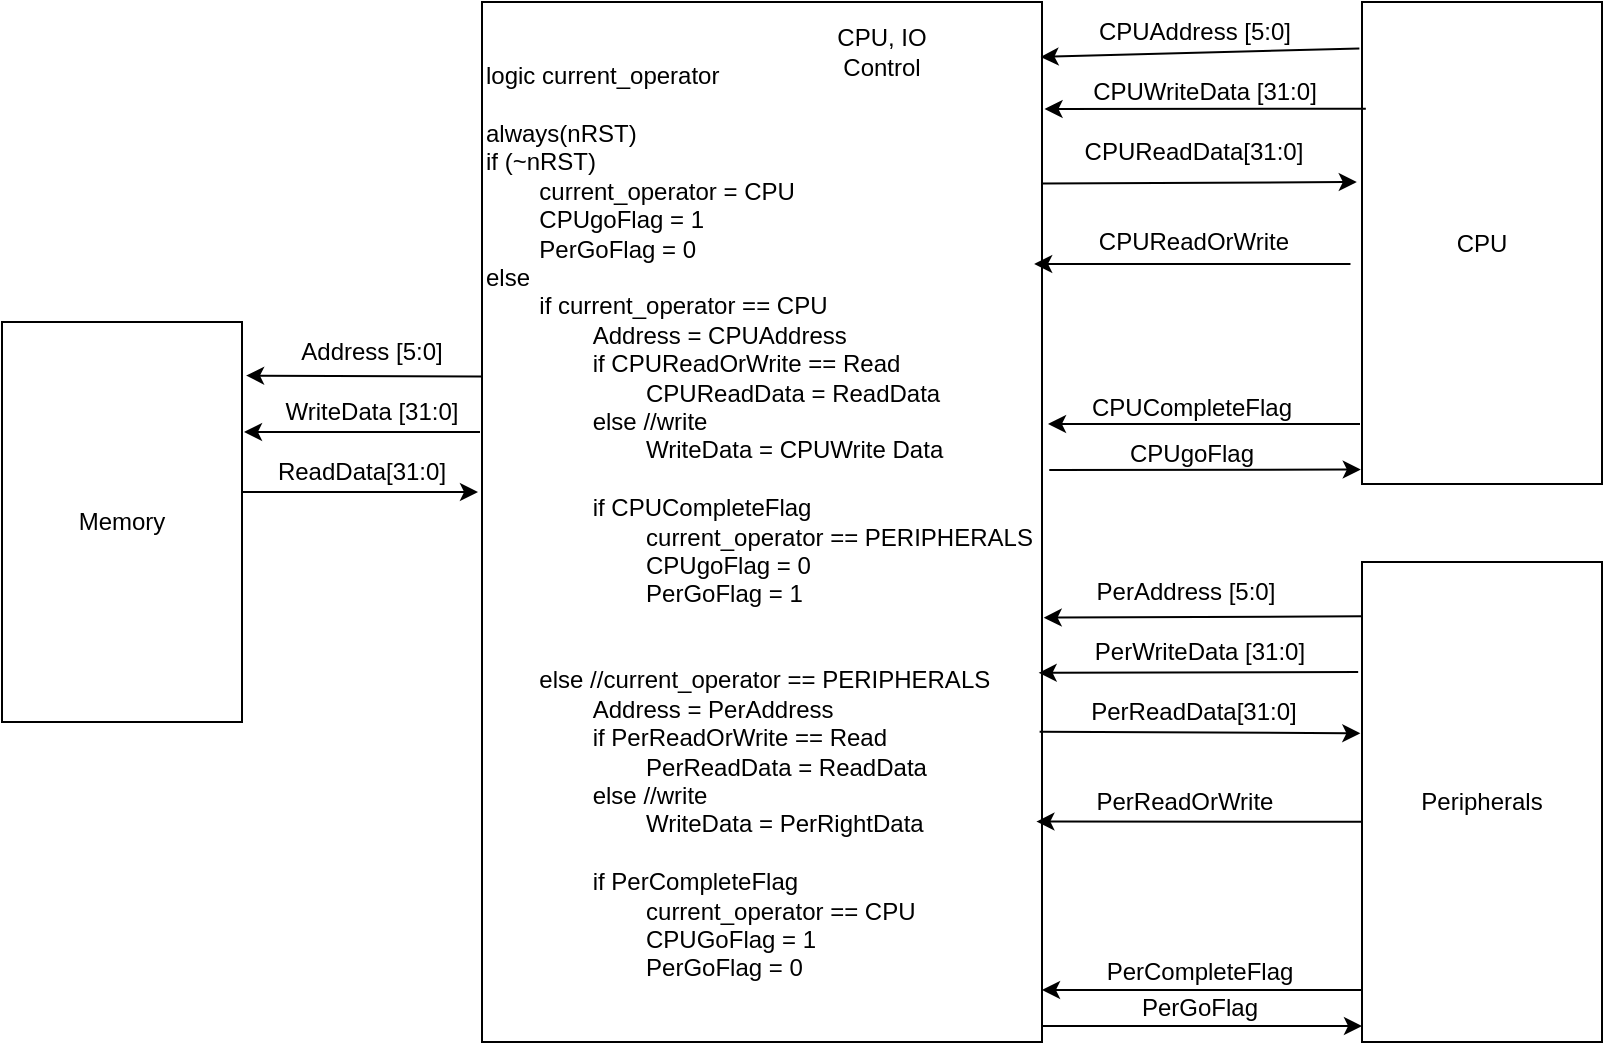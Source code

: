 <mxfile version="24.5.5" type="github">
  <diagram name="Page-1" id="5N3FuZsPKprVkAYtZtM9">
    <mxGraphModel dx="521" dy="522" grid="1" gridSize="10" guides="1" tooltips="1" connect="1" arrows="1" fold="1" page="1" pageScale="1" pageWidth="850" pageHeight="1100" math="0" shadow="0">
      <root>
        <mxCell id="0" />
        <mxCell id="1" parent="0" />
        <mxCell id="R8gj5nb3La20g2x7-yIn-1" value="logic current_operator&lt;div&gt;&lt;br&gt;&lt;/div&gt;&lt;div&gt;always(nRST)&lt;/div&gt;&lt;div&gt;if (~nRST)&lt;/div&gt;&lt;div&gt;&lt;span style=&quot;white-space: pre;&quot;&gt;&#x9;&lt;/span&gt;current_operator = CPU&lt;br&gt;&lt;/div&gt;&lt;div&gt;&lt;span style=&quot;white-space: pre;&quot;&gt;&#x9;&lt;/span&gt;CPUgoFlag = 1&lt;br&gt;&lt;/div&gt;&lt;div&gt;&lt;span style=&quot;white-space: pre;&quot;&gt;&#x9;&lt;/span&gt;PerGoFlag = 0&lt;br&gt;&lt;/div&gt;&lt;div&gt;else&lt;/div&gt;&lt;div&gt;&lt;span style=&quot;white-space: pre;&quot;&gt;&#x9;&lt;/span&gt;if current_operator == CPU&lt;br&gt;&lt;/div&gt;&lt;div&gt;&lt;span style=&quot;white-space: pre;&quot;&gt;&#x9;&lt;/span&gt;&lt;span style=&quot;white-space: pre;&quot;&gt;&#x9;&lt;/span&gt;Address = CPUAddress&lt;br&gt;&lt;/div&gt;&lt;div&gt;&lt;span style=&quot;white-space: pre;&quot;&gt;&#x9;&lt;/span&gt;&lt;span style=&quot;white-space: pre;&quot;&gt;&#x9;&lt;/span&gt;if CPUReadOrWrite == Read&lt;br&gt;&lt;/div&gt;&lt;div&gt;&lt;span style=&quot;white-space: pre;&quot;&gt;&#x9;&lt;/span&gt;&lt;span style=&quot;white-space: pre;&quot;&gt;&#x9;&lt;/span&gt;&lt;span style=&quot;white-space: pre;&quot;&gt;&#x9;&lt;/span&gt;CPUReadData = ReadData&lt;br&gt;&lt;/div&gt;&lt;div&gt;&lt;span style=&quot;white-space: pre;&quot;&gt;&#x9;&lt;/span&gt;&lt;span style=&quot;white-space: pre;&quot;&gt;&#x9;&lt;/span&gt;else //write&lt;br&gt;&lt;/div&gt;&lt;div&gt;&lt;span style=&quot;white-space: pre;&quot;&gt;&#x9;&lt;/span&gt;&lt;span style=&quot;white-space: pre;&quot;&gt;&#x9;&lt;/span&gt;&lt;span style=&quot;white-space: pre;&quot;&gt;&#x9;&lt;/span&gt;WriteData = CPUWrite Data&lt;br&gt;&lt;/div&gt;&lt;div&gt;&lt;span style=&quot;white-space: pre;&quot;&gt;&#x9;&lt;/span&gt;&lt;span style=&quot;white-space: pre;&quot;&gt;&#x9;&lt;/span&gt;&lt;br&gt;&lt;/div&gt;&lt;div&gt;&lt;span style=&quot;white-space: pre;&quot;&gt;&#x9;&lt;/span&gt;&lt;span style=&quot;white-space: pre;&quot;&gt;&#x9;&lt;/span&gt;if CPUCompleteFlag&lt;br&gt;&lt;/div&gt;&lt;div&gt;&lt;span style=&quot;white-space: pre;&quot;&gt;&#x9;&lt;/span&gt;&lt;span style=&quot;white-space: pre;&quot;&gt;&#x9;&lt;/span&gt;&lt;span style=&quot;white-space: pre;&quot;&gt;&#x9;&lt;/span&gt;current_operator == PERIPHERALS&lt;/div&gt;&lt;div&gt;&lt;span style=&quot;white-space: pre;&quot;&gt;&#x9;&lt;/span&gt;&lt;span style=&quot;white-space: pre;&quot;&gt;&#x9;&lt;/span&gt;&lt;span style=&quot;white-space: pre;&quot;&gt;&#x9;&lt;/span&gt;CPUgoFlag = 0&lt;br&gt;&lt;/div&gt;&lt;div&gt;&lt;span style=&quot;white-space: pre;&quot;&gt;&#x9;&lt;/span&gt;&lt;span style=&quot;white-space: pre;&quot;&gt;&#x9;&lt;/span&gt;&lt;span style=&quot;white-space: pre;&quot;&gt;&#x9;&lt;/span&gt;PerGoFlag = 1&lt;br&gt;&lt;/div&gt;&lt;div&gt;&lt;span style=&quot;white-space: pre;&quot;&gt;&#x9;&lt;/span&gt;&lt;span style=&quot;white-space: pre;&quot;&gt;&#x9;&lt;/span&gt;&lt;span style=&quot;white-space: pre;&quot;&gt;&#x9;&lt;/span&gt;&lt;br&gt;&lt;/div&gt;&lt;div&gt;&lt;span style=&quot;white-space: pre;&quot;&gt;&#x9;&lt;/span&gt;&lt;span style=&quot;white-space: pre;&quot;&gt;&#x9;&lt;/span&gt;&lt;br&gt;&lt;/div&gt;&lt;div&gt;&lt;span style=&quot;white-space: pre;&quot;&gt;&#x9;&lt;/span&gt;else //current_operator == PERIPHERALS&lt;br&gt;&lt;/div&gt;&lt;div&gt;&lt;span style=&quot;white-space: pre;&quot;&gt;&#x9;&lt;/span&gt;&lt;span style=&quot;white-space: pre;&quot;&gt;&#x9;&lt;/span&gt;Address = PerAddress&lt;br&gt;&lt;/div&gt;&lt;div&gt;&lt;span style=&quot;white-space: pre;&quot;&gt;&#x9;&lt;/span&gt;&lt;span style=&quot;white-space: pre;&quot;&gt;&#x9;&lt;/span&gt;if PerReadOrWrite == Read&lt;br&gt;&lt;/div&gt;&lt;div&gt;&lt;span style=&quot;white-space: pre;&quot;&gt;&#x9;&lt;/span&gt;&lt;span style=&quot;white-space: pre;&quot;&gt;&#x9;&lt;span style=&quot;white-space: pre;&quot;&gt;&#x9;&lt;/span&gt;P&lt;/span&gt;erReadData = ReadData&lt;br&gt;&lt;/div&gt;&lt;div&gt;&lt;span style=&quot;white-space: pre;&quot;&gt;&#x9;&lt;/span&gt;&lt;span style=&quot;white-space: pre;&quot;&gt;&#x9;&lt;/span&gt;else //write&lt;br&gt;&lt;/div&gt;&lt;div&gt;&lt;span style=&quot;white-space: pre;&quot;&gt;&#x9;&lt;/span&gt;&lt;span style=&quot;white-space: pre;&quot;&gt;&#x9;&lt;/span&gt;&lt;span style=&quot;white-space: pre;&quot;&gt;&#x9;&lt;/span&gt;WriteData = PerRightData&lt;br&gt;&lt;/div&gt;&lt;div&gt;&lt;br&gt;&lt;/div&gt;&lt;div&gt;&lt;span style=&quot;white-space: pre;&quot;&gt;&#x9;&lt;/span&gt;&lt;span style=&quot;white-space: pre;&quot;&gt;&#x9;&lt;/span&gt;&lt;span style=&quot;background-color: initial;&quot;&gt;if PerCompleteFlag&lt;/span&gt;&lt;br&gt;&lt;/div&gt;&lt;div&gt;&lt;span style=&quot;white-space: pre;&quot;&gt;&#x9;&lt;/span&gt;&lt;span style=&quot;white-space: pre;&quot;&gt;&#x9;&lt;/span&gt;&lt;span style=&quot;white-space: pre;&quot;&gt;&#x9;&lt;/span&gt;current_operator == CPU&lt;/div&gt;&lt;div&gt;&lt;span style=&quot;white-space: pre;&quot;&gt;&#x9;&lt;/span&gt;&lt;span style=&quot;white-space: pre;&quot;&gt;&#x9;&lt;/span&gt;&lt;span style=&quot;white-space: pre;&quot;&gt;&#x9;&lt;/span&gt;CPUGoFlag = 1&lt;br&gt;&lt;/div&gt;&lt;div&gt;&lt;span style=&quot;white-space: pre;&quot;&gt;&#x9;&lt;/span&gt;&lt;span style=&quot;white-space: pre;&quot;&gt;&#x9;&lt;/span&gt;&lt;span style=&quot;white-space: pre;&quot;&gt;&#x9;&lt;/span&gt;PerGoFlag = 0&lt;/div&gt;" style="rounded=0;whiteSpace=wrap;html=1;align=left;" parent="1" vertex="1">
          <mxGeometry x="240" y="40" width="280" height="520" as="geometry" />
        </mxCell>
        <mxCell id="R8gj5nb3La20g2x7-yIn-2" value="Memory" style="rounded=0;whiteSpace=wrap;html=1;" parent="1" vertex="1">
          <mxGeometry y="200" width="120" height="200" as="geometry" />
        </mxCell>
        <mxCell id="R8gj5nb3La20g2x7-yIn-3" value="" style="endArrow=classic;html=1;rounded=0;exitX=-0.002;exitY=0.36;exitDx=0;exitDy=0;exitPerimeter=0;entryX=1.017;entryY=0.134;entryDx=0;entryDy=0;entryPerimeter=0;" parent="1" target="R8gj5nb3La20g2x7-yIn-2" edge="1">
          <mxGeometry width="50" height="50" relative="1" as="geometry">
            <mxPoint x="239.6" y="227.2" as="sourcePoint" />
            <mxPoint x="370" y="350" as="targetPoint" />
          </mxGeometry>
        </mxCell>
        <mxCell id="R8gj5nb3La20g2x7-yIn-4" value="" style="endArrow=classic;html=1;rounded=0;exitX=0.002;exitY=0.134;exitDx=0;exitDy=0;exitPerimeter=0;entryX=1.017;entryY=0.134;entryDx=0;entryDy=0;entryPerimeter=0;" parent="1" edge="1">
          <mxGeometry width="50" height="50" relative="1" as="geometry">
            <mxPoint x="239" y="255" as="sourcePoint" />
            <mxPoint x="121" y="255" as="targetPoint" />
          </mxGeometry>
        </mxCell>
        <mxCell id="R8gj5nb3La20g2x7-yIn-6" value="" style="endArrow=classic;html=1;rounded=0;exitX=0.002;exitY=0.134;exitDx=0;exitDy=0;exitPerimeter=0;entryX=1.017;entryY=0.134;entryDx=0;entryDy=0;entryPerimeter=0;" parent="1" edge="1">
          <mxGeometry width="50" height="50" relative="1" as="geometry">
            <mxPoint x="120" y="285" as="sourcePoint" />
            <mxPoint x="238" y="285" as="targetPoint" />
          </mxGeometry>
        </mxCell>
        <mxCell id="R8gj5nb3La20g2x7-yIn-8" value="Address [5:0]" style="text;html=1;align=center;verticalAlign=middle;whiteSpace=wrap;rounded=0;" parent="1" vertex="1">
          <mxGeometry x="130" y="200" width="110" height="30" as="geometry" />
        </mxCell>
        <mxCell id="R8gj5nb3La20g2x7-yIn-9" value="WriteData [31:0]&lt;span style=&quot;color: rgba(0, 0, 0, 0); font-family: monospace; font-size: 0px; text-align: start; text-wrap: nowrap;&quot;&gt;%3CmxGraphModel%3E%3Croot%3E%3CmxCell%20id%3D%220%22%2F%3E%3CmxCell%20id%3D%221%22%20parent%3D%220%22%2F%3E%3CmxCell%20id%3D%222%22%20value%3D%22WriteAddress%20%5B5%3A0%5D%22%20style%3D%22text%3Bhtml%3D1%3Balign%3Dcenter%3BverticalAlign%3Dmiddle%3BwhiteSpace%3Dwrap%3Brounded%3D0%3B%22%20vertex%3D%221%22%20parent%3D%221%22%3E%3CmxGeometry%20x%3D%22210%22%20y%3D%22200%22%20width%3D%22110%22%20height%3D%2230%22%20as%3D%22geometry%22%2F%3E%3C%2FmxCell%3E%3C%2Froot%3E%3C%2FmxGraphModel%3E&lt;/span&gt;" style="text;html=1;align=center;verticalAlign=middle;whiteSpace=wrap;rounded=0;" parent="1" vertex="1">
          <mxGeometry x="130" y="230" width="110" height="30" as="geometry" />
        </mxCell>
        <mxCell id="R8gj5nb3La20g2x7-yIn-11" value="ReadData[31:0]" style="text;html=1;align=center;verticalAlign=middle;whiteSpace=wrap;rounded=0;" parent="1" vertex="1">
          <mxGeometry x="125" y="260" width="110" height="30" as="geometry" />
        </mxCell>
        <mxCell id="R8gj5nb3La20g2x7-yIn-12" value="CPU, IO Control" style="text;html=1;align=center;verticalAlign=middle;whiteSpace=wrap;rounded=0;" parent="1" vertex="1">
          <mxGeometry x="410" y="50" width="60" height="30" as="geometry" />
        </mxCell>
        <mxCell id="R8gj5nb3La20g2x7-yIn-13" value="Peripherals" style="rounded=0;whiteSpace=wrap;html=1;" parent="1" vertex="1">
          <mxGeometry x="680" y="320" width="120" height="240" as="geometry" />
        </mxCell>
        <mxCell id="R8gj5nb3La20g2x7-yIn-14" value="CPU" style="rounded=0;whiteSpace=wrap;html=1;" parent="1" vertex="1">
          <mxGeometry x="680" y="40" width="120" height="241" as="geometry" />
        </mxCell>
        <mxCell id="R8gj5nb3La20g2x7-yIn-15" value="" style="endArrow=classic;html=1;rounded=0;exitX=1.013;exitY=0.45;exitDx=0;exitDy=0;entryX=-0.005;entryY=0.97;entryDx=0;entryDy=0;entryPerimeter=0;exitPerimeter=0;" parent="1" source="R8gj5nb3La20g2x7-yIn-1" target="R8gj5nb3La20g2x7-yIn-14" edge="1">
          <mxGeometry width="50" height="50" relative="1" as="geometry">
            <mxPoint x="490" y="300" as="sourcePoint" />
            <mxPoint x="600" y="276" as="targetPoint" />
          </mxGeometry>
        </mxCell>
        <mxCell id="R8gj5nb3La20g2x7-yIn-16" value="CPUgoFlag" style="text;html=1;align=center;verticalAlign=middle;whiteSpace=wrap;rounded=0;" parent="1" vertex="1">
          <mxGeometry x="565" y="251" width="60" height="30" as="geometry" />
        </mxCell>
        <mxCell id="R8gj5nb3La20g2x7-yIn-21" value="" style="endArrow=classic;html=1;rounded=0;exitX=0;exitY=0.25;exitDx=0;exitDy=0;entryX=1.003;entryY=0.124;entryDx=0;entryDy=0;entryPerimeter=0;" parent="1" edge="1">
          <mxGeometry width="50" height="50" relative="1" as="geometry">
            <mxPoint x="678.68" y="63.25" as="sourcePoint" />
            <mxPoint x="519.28" y="67.48" as="targetPoint" />
          </mxGeometry>
        </mxCell>
        <mxCell id="R8gj5nb3La20g2x7-yIn-22" value="" style="endArrow=classic;html=1;rounded=0;exitX=0.027;exitY=0.375;exitDx=0;exitDy=0;exitPerimeter=0;entryX=1.013;entryY=0.174;entryDx=0;entryDy=0;entryPerimeter=0;" parent="1" edge="1">
          <mxGeometry width="50" height="50" relative="1" as="geometry">
            <mxPoint x="681.92" y="93.375" as="sourcePoint" />
            <mxPoint x="521.28" y="93.48" as="targetPoint" />
          </mxGeometry>
        </mxCell>
        <mxCell id="R8gj5nb3La20g2x7-yIn-23" value="" style="endArrow=classic;html=1;rounded=0;exitX=-0.037;exitY=0.697;exitDx=0;exitDy=0;exitPerimeter=0;entryX=0.987;entryY=0.323;entryDx=0;entryDy=0;entryPerimeter=0;" parent="1" edge="1">
          <mxGeometry width="50" height="50" relative="1" as="geometry">
            <mxPoint x="674.24" y="170.977" as="sourcePoint" />
            <mxPoint x="516.08" y="170.96" as="targetPoint" />
          </mxGeometry>
        </mxCell>
        <mxCell id="R8gj5nb3La20g2x7-yIn-24" value="" style="endArrow=classic;html=1;rounded=0;exitX=1.016;exitY=0.381;exitDx=0;exitDy=0;exitPerimeter=0;entryX=0.005;entryY=0.819;entryDx=0;entryDy=0;entryPerimeter=0;" parent="1" edge="1">
          <mxGeometry width="50" height="50" relative="1" as="geometry">
            <mxPoint x="520" y="130.74" as="sourcePoint" />
            <mxPoint x="677.4" y="129.999" as="targetPoint" />
          </mxGeometry>
        </mxCell>
        <mxCell id="R8gj5nb3La20g2x7-yIn-28" value="" style="endArrow=classic;html=1;rounded=0;entryX=-0.005;entryY=0.935;entryDx=0;entryDy=0;entryPerimeter=0;" parent="1" edge="1">
          <mxGeometry width="50" height="50" relative="1" as="geometry">
            <mxPoint x="520" y="552" as="sourcePoint" />
            <mxPoint x="680" y="552" as="targetPoint" />
          </mxGeometry>
        </mxCell>
        <mxCell id="R8gj5nb3La20g2x7-yIn-29" value="PerGoFlag" style="text;html=1;align=center;verticalAlign=middle;whiteSpace=wrap;rounded=0;" parent="1" vertex="1">
          <mxGeometry x="569" y="528" width="60" height="30" as="geometry" />
        </mxCell>
        <mxCell id="R8gj5nb3La20g2x7-yIn-31" value="" style="endArrow=classic;html=1;rounded=0;exitX=0;exitY=0.113;exitDx=0;exitDy=0;exitPerimeter=0;entryX=1.003;entryY=0.592;entryDx=0;entryDy=0;entryPerimeter=0;" parent="1" source="R8gj5nb3La20g2x7-yIn-13" target="R8gj5nb3La20g2x7-yIn-1" edge="1">
          <mxGeometry width="50" height="50" relative="1" as="geometry">
            <mxPoint x="660" y="347" as="sourcePoint" />
            <mxPoint x="542" y="347" as="targetPoint" />
          </mxGeometry>
        </mxCell>
        <mxCell id="R8gj5nb3La20g2x7-yIn-32" value="" style="endArrow=classic;html=1;rounded=0;exitX=-0.016;exitY=0.229;exitDx=0;exitDy=0;exitPerimeter=0;entryX=0.994;entryY=0.645;entryDx=0;entryDy=0;entryPerimeter=0;" parent="1" source="R8gj5nb3La20g2x7-yIn-13" target="R8gj5nb3La20g2x7-yIn-1" edge="1">
          <mxGeometry width="50" height="50" relative="1" as="geometry">
            <mxPoint x="659" y="375" as="sourcePoint" />
            <mxPoint x="541" y="375" as="targetPoint" />
          </mxGeometry>
        </mxCell>
        <mxCell id="R8gj5nb3La20g2x7-yIn-33" value="" style="endArrow=classic;html=1;rounded=0;exitX=0;exitY=0.541;exitDx=0;exitDy=0;exitPerimeter=0;entryX=0.99;entryY=0.788;entryDx=0;entryDy=0;entryPerimeter=0;" parent="1" source="R8gj5nb3La20g2x7-yIn-13" target="R8gj5nb3La20g2x7-yIn-1" edge="1">
          <mxGeometry width="50" height="50" relative="1" as="geometry">
            <mxPoint x="660" y="450" as="sourcePoint" />
            <mxPoint x="542" y="450" as="targetPoint" />
          </mxGeometry>
        </mxCell>
        <mxCell id="R8gj5nb3La20g2x7-yIn-34" value="" style="endArrow=classic;html=1;rounded=0;exitX=0.994;exitY=0.842;exitDx=0;exitDy=0;exitPerimeter=0;entryX=-0.011;entryY=0.661;entryDx=0;entryDy=0;entryPerimeter=0;" parent="1" edge="1">
          <mxGeometry width="50" height="50" relative="1" as="geometry">
            <mxPoint x="518.82" y="404.84" as="sourcePoint" />
            <mxPoint x="679.18" y="405.64" as="targetPoint" />
          </mxGeometry>
        </mxCell>
        <mxCell id="R8gj5nb3La20g2x7-yIn-38" value="CPUReadOrWrite" style="text;html=1;align=center;verticalAlign=middle;whiteSpace=wrap;rounded=0;" parent="1" vertex="1">
          <mxGeometry x="530" y="145" width="131.68" height="30" as="geometry" />
        </mxCell>
        <mxCell id="R8gj5nb3La20g2x7-yIn-39" value="CPUAddress [5:0]" style="text;html=1;align=center;verticalAlign=middle;whiteSpace=wrap;rounded=0;" parent="1" vertex="1">
          <mxGeometry x="530" y="40" width="132.68" height="30" as="geometry" />
        </mxCell>
        <mxCell id="R8gj5nb3La20g2x7-yIn-40" value="CPUWriteData [31:0]&lt;span style=&quot;color: rgba(0, 0, 0, 0); font-family: monospace; font-size: 0px; text-align: start; text-wrap: nowrap;&quot;&gt;%3CmxGraphModel%3E%3Croot%3E%3CmxCell%20id%3D%220%22%2F%3E%3CmxCell%20id%3D%221%22%20parent%3D%220%22%2F%3E%3CmxCell%20id%3D%222%22%20value%3D%22WriteAddress%20%5B5%3A0%5D%22%20style%3D%22text%3Bhtml%3D1%3Balign%3Dcenter%3BverticalAlign%3Dmiddle%3BwhiteSpace%3Dwrap%3Brounded%3D0%3B%22%20vertex%3D%221%22%20parent%3D%221%22%3E%3CmxGeometry%20x%3D%22210%22%20y%3D%22200%22%20width%3D%22110%22%20height%3D%2230%22%20as%3D%22geometry%22%2F%3E%3C%2FmxCell%3E%3C%2Froot%3E%3C%2FmxGraphModel%3E&lt;/span&gt;" style="text;html=1;align=center;verticalAlign=middle;whiteSpace=wrap;rounded=0;" parent="1" vertex="1">
          <mxGeometry x="540" y="70" width="122.68" height="30" as="geometry" />
        </mxCell>
        <mxCell id="R8gj5nb3La20g2x7-yIn-41" value="CPUReadData[31:0]" style="text;html=1;align=center;verticalAlign=middle;whiteSpace=wrap;rounded=0;" parent="1" vertex="1">
          <mxGeometry x="540.84" y="100" width="110" height="30" as="geometry" />
        </mxCell>
        <mxCell id="R8gj5nb3La20g2x7-yIn-42" value="PerReadOrWrite" style="text;html=1;align=center;verticalAlign=middle;whiteSpace=wrap;rounded=0;" parent="1" vertex="1">
          <mxGeometry x="530" y="425" width="123" height="30" as="geometry" />
        </mxCell>
        <mxCell id="R8gj5nb3La20g2x7-yIn-43" value="PerAddress [5:0]" style="text;html=1;align=center;verticalAlign=middle;whiteSpace=wrap;rounded=0;" parent="1" vertex="1">
          <mxGeometry x="530" y="320" width="124" height="30" as="geometry" />
        </mxCell>
        <mxCell id="R8gj5nb3La20g2x7-yIn-44" value="PerWriteData [31:0]&lt;span style=&quot;color: rgba(0, 0, 0, 0); font-family: monospace; font-size: 0px; text-align: start; text-wrap: nowrap;&quot;&gt;%3CmxGraphModel%3E%3Croot%3E%3CmxCell%20id%3D%220%22%2F%3E%3CmxCell%20id%3D%221%22%20parent%3D%220%22%2F%3E%3CmxCell%20id%3D%222%22%20value%3D%22WriteAddress%20%5B5%3A0%5D%22%20style%3D%22text%3Bhtml%3D1%3Balign%3Dcenter%3BverticalAlign%3Dmiddle%3BwhiteSpace%3Dwrap%3Brounded%3D0%3B%22%20vertex%3D%221%22%20parent%3D%221%22%3E%3CmxGeometry%20x%3D%22210%22%20y%3D%22200%22%20width%3D%22110%22%20height%3D%2230%22%20as%3D%22geometry%22%2F%3E%3C%2FmxCell%3E%3C%2Froot%3E%3C%2FmxGraphModel%3E&lt;/span&gt;" style="text;html=1;align=center;verticalAlign=middle;whiteSpace=wrap;rounded=0;" parent="1" vertex="1">
          <mxGeometry x="544" y="350" width="110" height="30" as="geometry" />
        </mxCell>
        <mxCell id="R8gj5nb3La20g2x7-yIn-45" value="PerReadData[31:0]" style="text;html=1;align=center;verticalAlign=middle;whiteSpace=wrap;rounded=0;" parent="1" vertex="1">
          <mxGeometry x="540.5" y="380" width="110" height="30" as="geometry" />
        </mxCell>
        <mxCell id="R8gj5nb3La20g2x7-yIn-48" value="" style="endArrow=classic;html=1;rounded=0;exitX=1.013;exitY=0.45;exitDx=0;exitDy=0;entryX=-0.005;entryY=0.97;entryDx=0;entryDy=0;entryPerimeter=0;exitPerimeter=0;" parent="1" edge="1">
          <mxGeometry width="50" height="50" relative="1" as="geometry">
            <mxPoint x="679" y="251" as="sourcePoint" />
            <mxPoint x="523" y="251" as="targetPoint" />
          </mxGeometry>
        </mxCell>
        <mxCell id="R8gj5nb3La20g2x7-yIn-49" value="CPUCompleteFlag" style="text;html=1;align=center;verticalAlign=middle;whiteSpace=wrap;rounded=0;" parent="1" vertex="1">
          <mxGeometry x="565" y="228" width="60" height="30" as="geometry" />
        </mxCell>
        <mxCell id="R8gj5nb3La20g2x7-yIn-51" value="" style="endArrow=classic;html=1;rounded=0;entryX=-0.005;entryY=0.935;entryDx=0;entryDy=0;entryPerimeter=0;" parent="1" edge="1">
          <mxGeometry width="50" height="50" relative="1" as="geometry">
            <mxPoint x="680" y="534" as="sourcePoint" />
            <mxPoint x="520" y="534" as="targetPoint" />
          </mxGeometry>
        </mxCell>
        <mxCell id="R8gj5nb3La20g2x7-yIn-52" value="PerCompleteFlag" style="text;html=1;align=center;verticalAlign=middle;whiteSpace=wrap;rounded=0;" parent="1" vertex="1">
          <mxGeometry x="569" y="510" width="60" height="30" as="geometry" />
        </mxCell>
      </root>
    </mxGraphModel>
  </diagram>
</mxfile>
